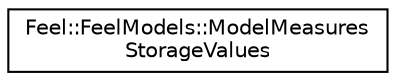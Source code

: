 digraph "Graphical Class Hierarchy"
{
 // LATEX_PDF_SIZE
  edge [fontname="Helvetica",fontsize="10",labelfontname="Helvetica",labelfontsize="10"];
  node [fontname="Helvetica",fontsize="10",shape=record];
  rankdir="LR";
  Node0 [label="Feel::FeelModels::ModelMeasures\lStorageValues",height=0.2,width=0.4,color="black", fillcolor="white", style="filled",URL="$classFeel_1_1FeelModels_1_1ModelMeasuresStorageValues.html",tooltip=" "];
}
